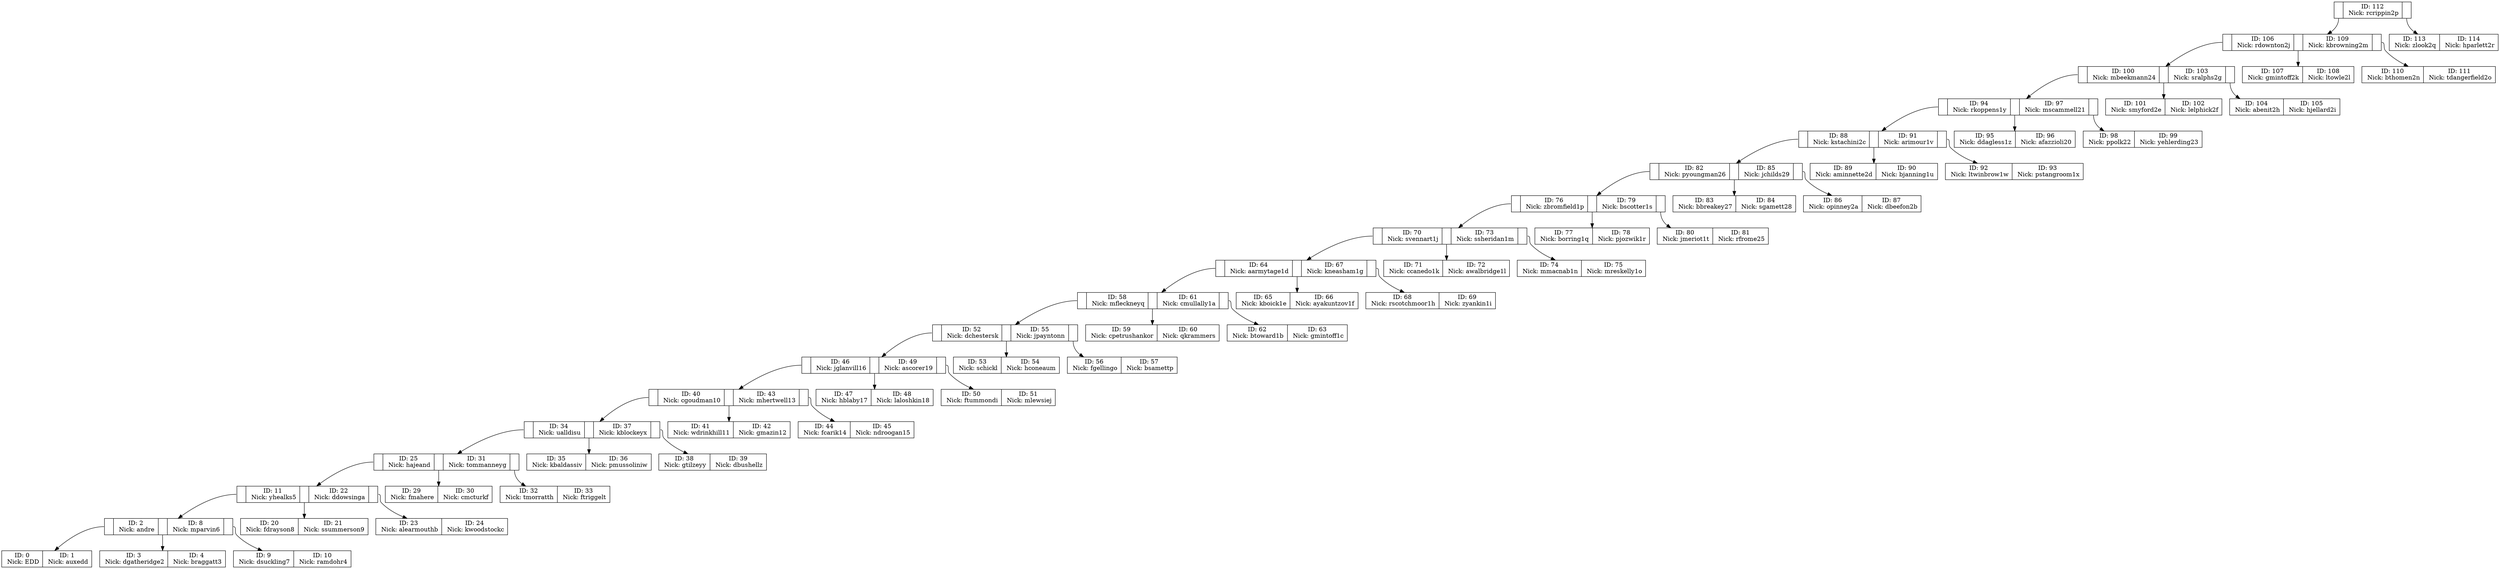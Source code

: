 digraph G {
node[shape=record]
		//Agregar Nodos Rama
R0x7f9a240300f0[label="<C1>|ID: 112\n Nick: rcrippin2p|<C2>"];
R0x7f9a24030090[label="<C1>|ID: 106\n Nick: rdownton2j|<C2>|ID: 109\n Nick: kbrowning2m|<C3>"];
R0x7f9a2402fdc0[label="<C1>|ID: 100\n Nick: mbeekmann24|<C2>|ID: 103\n Nick: sralphs2g|<C3>"];
R0x7f9a2402faf0[label="<C1>|ID: 94\n Nick: rkoppens1y|<C2>|ID: 97\n Nick: mscammell21|<C3>"];
R0x7f9a2402f820[label="<C1>|ID: 88\n Nick: kstachini2c|<C2>|ID: 91\n Nick: arimour1v|<C3>"];
R0x7f9a2402f550[label="<C1>|ID: 82\n Nick: pyoungman26|<C2>|ID: 85\n Nick: jchilds29|<C3>"];
R0x7f9a2402f280[label="<C1>|ID: 76\n Nick: zbromfield1p|<C2>|ID: 79\n Nick: bscotter1s|<C3>"];
R0x7f9a2402efb0[label="<C1>|ID: 70\n Nick: svennart1j|<C2>|ID: 73\n Nick: ssheridan1m|<C3>"];
R0x7f9a2402ece0[label="<C1>|ID: 64\n Nick: aarmytage1d|<C2>|ID: 67\n Nick: kneasham1g|<C3>"];
R0x7f9a2402ea10[label="<C1>|ID: 58\n Nick: mfleckneyq|<C2>|ID: 61\n Nick: cmullally1a|<C3>"];
R0x7f9a2402e740[label="<C1>|ID: 52\n Nick: dchestersk|<C2>|ID: 55\n Nick: jpayntonn|<C3>"];
R0x7f9a2402e470[label="<C1>|ID: 46\n Nick: jglanvill16|<C2>|ID: 49\n Nick: ascorer19|<C3>"];
R0x7f9a2402e1a0[label="<C1>|ID: 40\n Nick: cgoudman10|<C2>|ID: 43\n Nick: mhertwell13|<C3>"];
R0x7f9a2402ded0[label="<C1>|ID: 34\n Nick: ualldisu|<C2>|ID: 37\n Nick: kblockeyx|<C3>"];
R0x7f9a2402dc00[label="<C1>|ID: 25\n Nick: hajeand|<C2>|ID: 31\n Nick: tommanneyg|<C3>"];
R0x7f9a2402d930[label="<C1>|ID: 11\n Nick: yhealks5|<C2>|ID: 22\n Nick: ddowsinga|<C3>"];
R0x7f9a2402d660[label="<C1>|ID: 2\n Nick: andre|<C2>|ID: 8\n Nick: mparvin6|<C3>"];
R0x7f9a2402d390[label="ID: 0\n Nick: EDD|ID: 1\n Nick: auxedd"];
R0x7f9a2402d4b0[label="ID: 3\n Nick: dgatheridge2|ID: 4\n Nick: braggatt3"];
R0x7f9a2402d5d0[label="ID: 9\n Nick: dsuckling7|ID: 10\n Nick: ramdohr4"];
R0x7f9a2402d780[label="ID: 20\n Nick: fdrayson8|ID: 21\n Nick: ssummerson9"];
R0x7f9a2402d8a0[label="ID: 23\n Nick: alearmouthb|ID: 24\n Nick: kwoodstockc"];
R0x7f9a2402da50[label="ID: 29\n Nick: fmahere|ID: 30\n Nick: cmcturkf"];
R0x7f9a2402db70[label="ID: 32\n Nick: tmorratth|ID: 33\n Nick: ftriggelt"];
R0x7f9a2402dd20[label="ID: 35\n Nick: kbaldassiv|ID: 36\n Nick: pmussoliniw"];
R0x7f9a2402de40[label="ID: 38\n Nick: gtilzeyy|ID: 39\n Nick: dbushellz"];
R0x7f9a2402dff0[label="ID: 41\n Nick: wdrinkhill11|ID: 42\n Nick: gmazin12"];
R0x7f9a2402e110[label="ID: 44\n Nick: fcarik14|ID: 45\n Nick: ndroogan15"];
R0x7f9a2402e2c0[label="ID: 47\n Nick: hblaby17|ID: 48\n Nick: laloshkin18"];
R0x7f9a2402e3e0[label="ID: 50\n Nick: ftummondi|ID: 51\n Nick: mlewsiej"];
R0x7f9a2402e590[label="ID: 53\n Nick: schickl|ID: 54\n Nick: hconeaum"];
R0x7f9a2402e6b0[label="ID: 56\n Nick: fgellingo|ID: 57\n Nick: bsamettp"];
R0x7f9a2402e860[label="ID: 59\n Nick: cpetrushankor|ID: 60\n Nick: qkrammers"];
R0x7f9a2402e980[label="ID: 62\n Nick: btoward1b|ID: 63\n Nick: gmintoff1c"];
R0x7f9a2402eb30[label="ID: 65\n Nick: kboick1e|ID: 66\n Nick: ayakuntzov1f"];
R0x7f9a2402ec50[label="ID: 68\n Nick: rscotchmoor1h|ID: 69\n Nick: zyankin1i"];
R0x7f9a2402ee00[label="ID: 71\n Nick: ccanedo1k|ID: 72\n Nick: awalbridge1l"];
R0x7f9a2402ef20[label="ID: 74\n Nick: mmacnab1n|ID: 75\n Nick: mreskelly1o"];
R0x7f9a2402f0d0[label="ID: 77\n Nick: borring1q|ID: 78\n Nick: pjozwik1r"];
R0x7f9a2402f1f0[label="ID: 80\n Nick: jmeriot1t|ID: 81\n Nick: rfrome25"];
R0x7f9a2402f3a0[label="ID: 83\n Nick: bbreakey27|ID: 84\n Nick: sgamett28"];
R0x7f9a2402f4c0[label="ID: 86\n Nick: opinney2a|ID: 87\n Nick: dbeefon2b"];
R0x7f9a2402f670[label="ID: 89\n Nick: aminnette2d|ID: 90\n Nick: bjanning1u"];
R0x7f9a2402f790[label="ID: 92\n Nick: ltwinbrow1w|ID: 93\n Nick: pstangroom1x"];
R0x7f9a2402f940[label="ID: 95\n Nick: ddagless1z|ID: 96\n Nick: afazzioli20"];
R0x7f9a2402fa60[label="ID: 98\n Nick: ppolk22|ID: 99\n Nick: yehlerding23"];
R0x7f9a2402fc10[label="ID: 101\n Nick: smyford2e|ID: 102\n Nick: lelphick2f"];
R0x7f9a2402fd30[label="ID: 104\n Nick: abenit2h|ID: 105\n Nick: hjellard2i"];
R0x7f9a2402fee0[label="ID: 107\n Nick: gmintoff2k|ID: 108\n Nick: ltowle2l"];
R0x7f9a24030000[label="ID: 110\n Nick: bthomen2n|ID: 111\n Nick: tdangerfield2o"];
R0x7f9a24030120[label="ID: 113\n Nick: zlook2q|ID: 114\n Nick: hparlett2r"];
		//Agregar conexiones
R0x7f9a240300f0:C1->R0x7f9a24030090;
R0x7f9a24030090:C1->R0x7f9a2402fdc0;
R0x7f9a2402fdc0:C1->R0x7f9a2402faf0;
R0x7f9a2402faf0:C1->R0x7f9a2402f820;
R0x7f9a2402f820:C1->R0x7f9a2402f550;
R0x7f9a2402f550:C1->R0x7f9a2402f280;
R0x7f9a2402f280:C1->R0x7f9a2402efb0;
R0x7f9a2402efb0:C1->R0x7f9a2402ece0;
R0x7f9a2402ece0:C1->R0x7f9a2402ea10;
R0x7f9a2402ea10:C1->R0x7f9a2402e740;
R0x7f9a2402e740:C1->R0x7f9a2402e470;
R0x7f9a2402e470:C1->R0x7f9a2402e1a0;
R0x7f9a2402e1a0:C1->R0x7f9a2402ded0;
R0x7f9a2402ded0:C1->R0x7f9a2402dc00;
R0x7f9a2402dc00:C1->R0x7f9a2402d930;
R0x7f9a2402d930:C1->R0x7f9a2402d660;
R0x7f9a2402d660:C1->R0x7f9a2402d390;
R0x7f9a2402d660:C2->R0x7f9a2402d4b0;
R0x7f9a2402d660:C3->R0x7f9a2402d5d0;
R0x7f9a2402d930:C2->R0x7f9a2402d780;
R0x7f9a2402d930:C3->R0x7f9a2402d8a0;
R0x7f9a2402dc00:C2->R0x7f9a2402da50;
R0x7f9a2402dc00:C3->R0x7f9a2402db70;
R0x7f9a2402ded0:C2->R0x7f9a2402dd20;
R0x7f9a2402ded0:C3->R0x7f9a2402de40;
R0x7f9a2402e1a0:C2->R0x7f9a2402dff0;
R0x7f9a2402e1a0:C3->R0x7f9a2402e110;
R0x7f9a2402e470:C2->R0x7f9a2402e2c0;
R0x7f9a2402e470:C3->R0x7f9a2402e3e0;
R0x7f9a2402e740:C2->R0x7f9a2402e590;
R0x7f9a2402e740:C3->R0x7f9a2402e6b0;
R0x7f9a2402ea10:C2->R0x7f9a2402e860;
R0x7f9a2402ea10:C3->R0x7f9a2402e980;
R0x7f9a2402ece0:C2->R0x7f9a2402eb30;
R0x7f9a2402ece0:C3->R0x7f9a2402ec50;
R0x7f9a2402efb0:C2->R0x7f9a2402ee00;
R0x7f9a2402efb0:C3->R0x7f9a2402ef20;
R0x7f9a2402f280:C2->R0x7f9a2402f0d0;
R0x7f9a2402f280:C3->R0x7f9a2402f1f0;
R0x7f9a2402f550:C2->R0x7f9a2402f3a0;
R0x7f9a2402f550:C3->R0x7f9a2402f4c0;
R0x7f9a2402f820:C2->R0x7f9a2402f670;
R0x7f9a2402f820:C3->R0x7f9a2402f790;
R0x7f9a2402faf0:C2->R0x7f9a2402f940;
R0x7f9a2402faf0:C3->R0x7f9a2402fa60;
R0x7f9a2402fdc0:C2->R0x7f9a2402fc10;
R0x7f9a2402fdc0:C3->R0x7f9a2402fd30;
R0x7f9a24030090:C2->R0x7f9a2402fee0;
R0x7f9a24030090:C3->R0x7f9a24030000;
R0x7f9a240300f0:C2->R0x7f9a24030120;
}